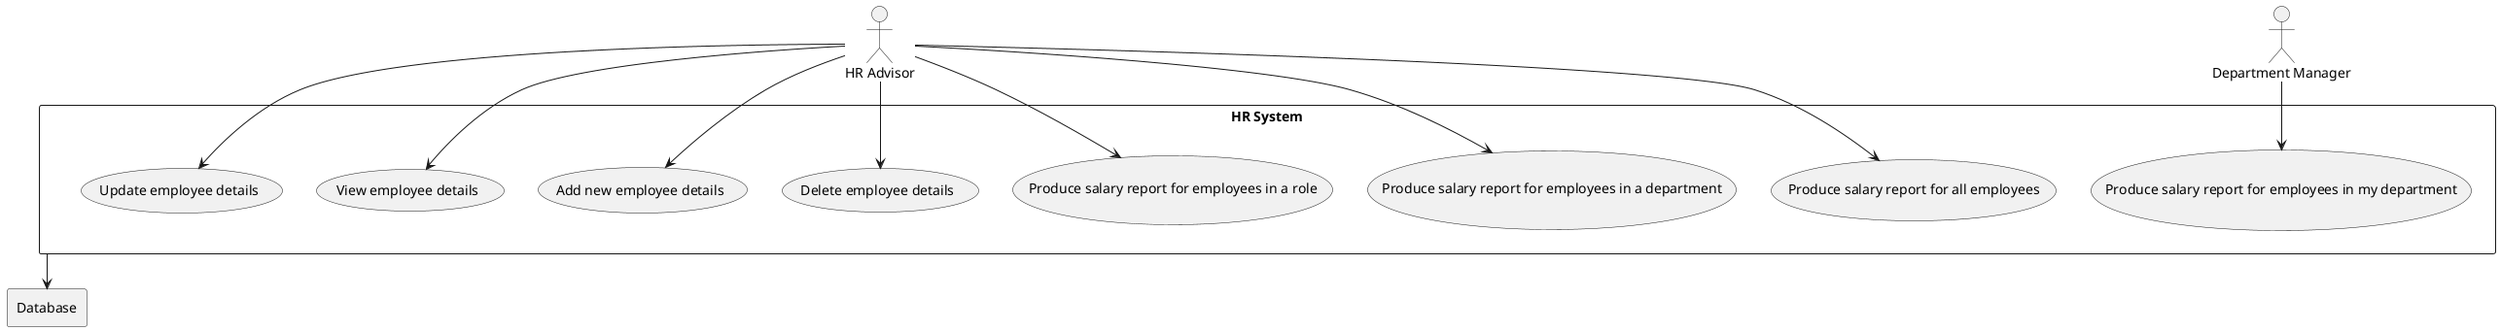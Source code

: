 @startuml

top to bottom direction

actor HR as "HR Advisor"
actor DM as "Department Manager"

rectangle "HR System" {
    usecase UC1 as "Produce salary report for all employees"
    usecase UC2 as "Produce salary report for employees in a department"
    usecase UC3 as "Produce salary report for employees in a role"
    usecase UC4 as "Produce salary report for employees in my department"
    usecase UC5 as "Add new employee details"
    usecase UC6 as "View employee details"
    usecase UC7 as "Update employee details"
    usecase UC8 as "Delete employee details"
}

rectangle "Database" as db

HR -down-> UC1
HR -down-> UC2
HR -down-> UC3
HR -down-> UC5
HR -down-> UC6
HR -down-> UC7
HR -down-> UC8

DM -down-> UC4

"HR System" -down-> db

@enduml

